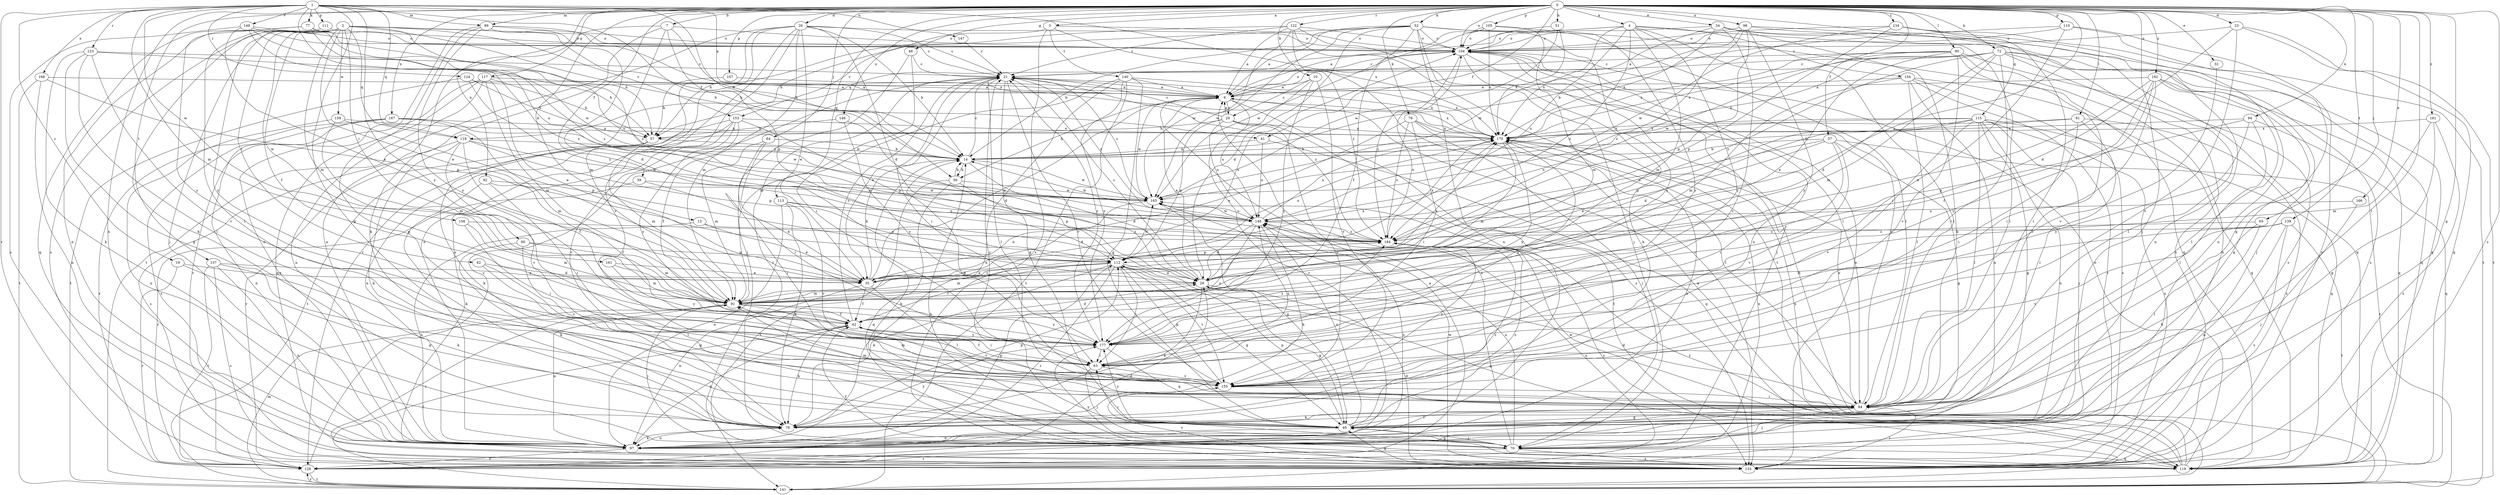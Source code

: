 strict digraph  {
0;
1;
2;
3;
4;
6;
7;
10;
13;
14;
19;
20;
21;
23;
26;
28;
32;
34;
35;
37;
39;
41;
42;
46;
49;
51;
52;
56;
57;
60;
62;
63;
64;
65;
70;
72;
76;
77;
78;
80;
81;
84;
89;
91;
92;
94;
97;
98;
104;
105;
107;
110;
111;
112;
113;
115;
117;
118;
119;
122;
123;
124;
126;
133;
134;
137;
139;
140;
141;
146;
147;
148;
149;
153;
154;
155;
158;
159;
161;
163;
166;
167;
168;
170;
177;
181;
182;
184;
0 -> 3  [label=a];
0 -> 4  [label=a];
0 -> 7  [label=b];
0 -> 10  [label=b];
0 -> 13  [label=b];
0 -> 23  [label=d];
0 -> 26  [label=d];
0 -> 32  [label=e];
0 -> 34  [label=e];
0 -> 37  [label=f];
0 -> 39  [label=f];
0 -> 41  [label=f];
0 -> 46  [label=g];
0 -> 49  [label=g];
0 -> 51  [label=h];
0 -> 52  [label=h];
0 -> 64  [label=j];
0 -> 65  [label=j];
0 -> 70  [label=j];
0 -> 72  [label=k];
0 -> 76  [label=k];
0 -> 80  [label=l];
0 -> 81  [label=l];
0 -> 84  [label=l];
0 -> 89  [label=m];
0 -> 92  [label=n];
0 -> 94  [label=n];
0 -> 97  [label=n];
0 -> 98  [label=o];
0 -> 104  [label=o];
0 -> 105  [label=p];
0 -> 107  [label=p];
0 -> 110  [label=p];
0 -> 113  [label=q];
0 -> 115  [label=q];
0 -> 117  [label=q];
0 -> 122  [label=r];
0 -> 133  [label=s];
0 -> 134  [label=t];
0 -> 137  [label=t];
0 -> 139  [label=t];
0 -> 146  [label=u];
0 -> 166  [label=x];
0 -> 167  [label=x];
0 -> 181  [label=z];
0 -> 182  [label=z];
0 -> 184  [label=z];
1 -> 6  [label=a];
1 -> 14  [label=b];
1 -> 19  [label=c];
1 -> 49  [label=g];
1 -> 56  [label=h];
1 -> 77  [label=k];
1 -> 89  [label=m];
1 -> 91  [label=m];
1 -> 111  [label=p];
1 -> 118  [label=q];
1 -> 123  [label=r];
1 -> 124  [label=r];
1 -> 126  [label=r];
1 -> 147  [label=u];
1 -> 148  [label=u];
1 -> 149  [label=v];
1 -> 158  [label=w];
1 -> 168  [label=x];
1 -> 170  [label=x];
1 -> 177  [label=y];
2 -> 14  [label=b];
2 -> 35  [label=e];
2 -> 41  [label=f];
2 -> 42  [label=f];
2 -> 60  [label=i];
2 -> 62  [label=i];
2 -> 70  [label=j];
2 -> 78  [label=k];
2 -> 91  [label=m];
2 -> 97  [label=n];
2 -> 104  [label=o];
2 -> 118  [label=q];
2 -> 133  [label=s];
2 -> 153  [label=v];
2 -> 159  [label=w];
2 -> 161  [label=w];
2 -> 184  [label=z];
3 -> 104  [label=o];
3 -> 133  [label=s];
3 -> 140  [label=t];
3 -> 153  [label=v];
3 -> 184  [label=z];
4 -> 84  [label=l];
4 -> 91  [label=m];
4 -> 104  [label=o];
4 -> 118  [label=q];
4 -> 119  [label=q];
4 -> 148  [label=u];
4 -> 154  [label=v];
4 -> 170  [label=x];
4 -> 177  [label=y];
4 -> 184  [label=z];
6 -> 20  [label=c];
6 -> 56  [label=h];
6 -> 104  [label=o];
6 -> 133  [label=s];
6 -> 148  [label=u];
6 -> 163  [label=w];
6 -> 170  [label=x];
7 -> 14  [label=b];
7 -> 78  [label=k];
7 -> 91  [label=m];
7 -> 97  [label=n];
7 -> 104  [label=o];
7 -> 112  [label=p];
10 -> 6  [label=a];
10 -> 20  [label=c];
10 -> 126  [label=r];
10 -> 155  [label=v];
10 -> 177  [label=y];
13 -> 35  [label=e];
13 -> 97  [label=n];
13 -> 184  [label=z];
14 -> 21  [label=c];
14 -> 28  [label=d];
14 -> 56  [label=h];
14 -> 163  [label=w];
19 -> 35  [label=e];
19 -> 49  [label=g];
19 -> 126  [label=r];
20 -> 6  [label=a];
20 -> 21  [label=c];
20 -> 57  [label=h];
20 -> 112  [label=p];
20 -> 141  [label=t];
20 -> 148  [label=u];
20 -> 155  [label=v];
20 -> 170  [label=x];
21 -> 6  [label=a];
21 -> 35  [label=e];
21 -> 49  [label=g];
21 -> 63  [label=i];
21 -> 84  [label=l];
21 -> 155  [label=v];
21 -> 170  [label=x];
21 -> 184  [label=z];
23 -> 28  [label=d];
23 -> 104  [label=o];
23 -> 119  [label=q];
23 -> 141  [label=t];
23 -> 155  [label=v];
26 -> 14  [label=b];
26 -> 21  [label=c];
26 -> 28  [label=d];
26 -> 35  [label=e];
26 -> 91  [label=m];
26 -> 97  [label=n];
26 -> 104  [label=o];
26 -> 126  [label=r];
26 -> 133  [label=s];
26 -> 141  [label=t];
26 -> 155  [label=v];
28 -> 6  [label=a];
28 -> 21  [label=c];
28 -> 49  [label=g];
28 -> 78  [label=k];
28 -> 91  [label=m];
28 -> 104  [label=o];
28 -> 170  [label=x];
32 -> 155  [label=v];
34 -> 6  [label=a];
34 -> 78  [label=k];
34 -> 104  [label=o];
34 -> 119  [label=q];
34 -> 133  [label=s];
34 -> 155  [label=v];
34 -> 170  [label=x];
35 -> 6  [label=a];
35 -> 14  [label=b];
35 -> 42  [label=f];
35 -> 84  [label=l];
35 -> 97  [label=n];
35 -> 104  [label=o];
35 -> 170  [label=x];
37 -> 14  [label=b];
37 -> 35  [label=e];
37 -> 49  [label=g];
37 -> 63  [label=i];
37 -> 141  [label=t];
37 -> 148  [label=u];
37 -> 155  [label=v];
39 -> 35  [label=e];
39 -> 126  [label=r];
39 -> 163  [label=w];
41 -> 14  [label=b];
41 -> 119  [label=q];
41 -> 148  [label=u];
42 -> 21  [label=c];
42 -> 28  [label=d];
42 -> 63  [label=i];
42 -> 78  [label=k];
42 -> 97  [label=n];
42 -> 155  [label=v];
42 -> 177  [label=y];
46 -> 21  [label=c];
46 -> 63  [label=i];
46 -> 70  [label=j];
49 -> 21  [label=c];
49 -> 70  [label=j];
49 -> 84  [label=l];
49 -> 97  [label=n];
49 -> 104  [label=o];
49 -> 112  [label=p];
49 -> 148  [label=u];
49 -> 177  [label=y];
49 -> 184  [label=z];
51 -> 104  [label=o];
51 -> 163  [label=w];
51 -> 170  [label=x];
52 -> 6  [label=a];
52 -> 14  [label=b];
52 -> 28  [label=d];
52 -> 42  [label=f];
52 -> 57  [label=h];
52 -> 70  [label=j];
52 -> 84  [label=l];
52 -> 97  [label=n];
52 -> 104  [label=o];
52 -> 119  [label=q];
52 -> 163  [label=w];
52 -> 177  [label=y];
56 -> 14  [label=b];
56 -> 112  [label=p];
56 -> 119  [label=q];
56 -> 141  [label=t];
56 -> 163  [label=w];
57 -> 14  [label=b];
57 -> 78  [label=k];
57 -> 91  [label=m];
57 -> 126  [label=r];
60 -> 78  [label=k];
60 -> 91  [label=m];
60 -> 112  [label=p];
60 -> 155  [label=v];
62 -> 28  [label=d];
62 -> 49  [label=g];
62 -> 84  [label=l];
63 -> 42  [label=f];
63 -> 70  [label=j];
63 -> 148  [label=u];
63 -> 155  [label=v];
63 -> 170  [label=x];
64 -> 14  [label=b];
64 -> 63  [label=i];
64 -> 84  [label=l];
64 -> 91  [label=m];
65 -> 78  [label=k];
65 -> 84  [label=l];
65 -> 184  [label=z];
70 -> 6  [label=a];
70 -> 14  [label=b];
70 -> 21  [label=c];
70 -> 49  [label=g];
70 -> 63  [label=i];
70 -> 119  [label=q];
70 -> 126  [label=r];
70 -> 133  [label=s];
70 -> 148  [label=u];
72 -> 14  [label=b];
72 -> 21  [label=c];
72 -> 28  [label=d];
72 -> 70  [label=j];
72 -> 84  [label=l];
72 -> 91  [label=m];
72 -> 119  [label=q];
72 -> 133  [label=s];
72 -> 155  [label=v];
72 -> 170  [label=x];
72 -> 184  [label=z];
76 -> 35  [label=e];
76 -> 63  [label=i];
76 -> 70  [label=j];
76 -> 84  [label=l];
76 -> 170  [label=x];
76 -> 184  [label=z];
77 -> 57  [label=h];
77 -> 104  [label=o];
77 -> 119  [label=q];
77 -> 148  [label=u];
77 -> 177  [label=y];
77 -> 184  [label=z];
78 -> 97  [label=n];
78 -> 112  [label=p];
78 -> 177  [label=y];
78 -> 184  [label=z];
80 -> 21  [label=c];
80 -> 35  [label=e];
80 -> 84  [label=l];
80 -> 97  [label=n];
80 -> 133  [label=s];
80 -> 155  [label=v];
80 -> 163  [label=w];
80 -> 170  [label=x];
81 -> 14  [label=b];
81 -> 63  [label=i];
81 -> 84  [label=l];
81 -> 133  [label=s];
81 -> 170  [label=x];
84 -> 28  [label=d];
84 -> 49  [label=g];
84 -> 70  [label=j];
84 -> 78  [label=k];
84 -> 91  [label=m];
84 -> 104  [label=o];
84 -> 170  [label=x];
89 -> 28  [label=d];
89 -> 49  [label=g];
89 -> 97  [label=n];
89 -> 104  [label=o];
89 -> 170  [label=x];
89 -> 177  [label=y];
91 -> 42  [label=f];
91 -> 63  [label=i];
91 -> 70  [label=j];
91 -> 97  [label=n];
91 -> 133  [label=s];
91 -> 177  [label=y];
91 -> 184  [label=z];
92 -> 42  [label=f];
92 -> 63  [label=i];
92 -> 78  [label=k];
92 -> 163  [label=w];
94 -> 84  [label=l];
94 -> 112  [label=p];
94 -> 119  [label=q];
94 -> 170  [label=x];
94 -> 177  [label=y];
97 -> 78  [label=k];
97 -> 112  [label=p];
97 -> 126  [label=r];
97 -> 148  [label=u];
97 -> 170  [label=x];
98 -> 84  [label=l];
98 -> 97  [label=n];
98 -> 104  [label=o];
98 -> 112  [label=p];
98 -> 163  [label=w];
98 -> 177  [label=y];
98 -> 184  [label=z];
104 -> 21  [label=c];
104 -> 70  [label=j];
104 -> 78  [label=k];
104 -> 141  [label=t];
104 -> 184  [label=z];
105 -> 6  [label=a];
105 -> 91  [label=m];
105 -> 104  [label=o];
105 -> 163  [label=w];
105 -> 170  [label=x];
105 -> 177  [label=y];
107 -> 6  [label=a];
107 -> 57  [label=h];
110 -> 14  [label=b];
110 -> 49  [label=g];
110 -> 63  [label=i];
110 -> 104  [label=o];
110 -> 133  [label=s];
111 -> 84  [label=l];
111 -> 104  [label=o];
111 -> 177  [label=y];
112 -> 28  [label=d];
112 -> 35  [label=e];
112 -> 42  [label=f];
112 -> 49  [label=g];
112 -> 63  [label=i];
112 -> 78  [label=k];
112 -> 91  [label=m];
112 -> 119  [label=q];
112 -> 126  [label=r];
112 -> 155  [label=v];
112 -> 163  [label=w];
112 -> 170  [label=x];
113 -> 28  [label=d];
113 -> 78  [label=k];
113 -> 97  [label=n];
113 -> 148  [label=u];
113 -> 155  [label=v];
115 -> 28  [label=d];
115 -> 49  [label=g];
115 -> 70  [label=j];
115 -> 84  [label=l];
115 -> 97  [label=n];
115 -> 112  [label=p];
115 -> 119  [label=q];
115 -> 133  [label=s];
115 -> 148  [label=u];
115 -> 155  [label=v];
115 -> 170  [label=x];
117 -> 6  [label=a];
117 -> 35  [label=e];
117 -> 57  [label=h];
117 -> 91  [label=m];
117 -> 97  [label=n];
117 -> 119  [label=q];
117 -> 126  [label=r];
118 -> 42  [label=f];
118 -> 78  [label=k];
118 -> 112  [label=p];
118 -> 133  [label=s];
118 -> 155  [label=v];
118 -> 163  [label=w];
118 -> 14  [label=y];
119 -> 6  [label=a];
119 -> 14  [label=b];
119 -> 42  [label=f];
119 -> 104  [label=o];
119 -> 163  [label=w];
119 -> 170  [label=x];
119 -> 177  [label=y];
119 -> 184  [label=z];
122 -> 6  [label=a];
122 -> 21  [label=c];
122 -> 57  [label=h];
122 -> 84  [label=l];
122 -> 104  [label=o];
122 -> 133  [label=s];
122 -> 141  [label=t];
122 -> 163  [label=w];
123 -> 21  [label=c];
123 -> 49  [label=g];
123 -> 57  [label=h];
123 -> 78  [label=k];
123 -> 84  [label=l];
123 -> 155  [label=v];
124 -> 6  [label=a];
124 -> 57  [label=h];
124 -> 141  [label=t];
124 -> 184  [label=z];
126 -> 6  [label=a];
126 -> 21  [label=c];
126 -> 28  [label=d];
126 -> 141  [label=t];
126 -> 170  [label=x];
133 -> 28  [label=d];
133 -> 49  [label=g];
133 -> 84  [label=l];
133 -> 104  [label=o];
133 -> 155  [label=v];
133 -> 163  [label=w];
134 -> 84  [label=l];
134 -> 97  [label=n];
134 -> 104  [label=o];
134 -> 112  [label=p];
134 -> 141  [label=t];
134 -> 163  [label=w];
137 -> 35  [label=e];
137 -> 78  [label=k];
137 -> 97  [label=n];
137 -> 126  [label=r];
137 -> 133  [label=s];
139 -> 42  [label=f];
139 -> 97  [label=n];
139 -> 133  [label=s];
139 -> 141  [label=t];
139 -> 155  [label=v];
139 -> 184  [label=z];
140 -> 6  [label=a];
140 -> 49  [label=g];
140 -> 91  [label=m];
140 -> 97  [label=n];
140 -> 141  [label=t];
140 -> 170  [label=x];
140 -> 177  [label=y];
141 -> 42  [label=f];
141 -> 91  [label=m];
141 -> 126  [label=r];
141 -> 148  [label=u];
146 -> 28  [label=d];
146 -> 57  [label=h];
146 -> 177  [label=y];
147 -> 21  [label=c];
148 -> 14  [label=b];
148 -> 21  [label=c];
148 -> 28  [label=d];
148 -> 78  [label=k];
148 -> 163  [label=w];
148 -> 170  [label=x];
148 -> 177  [label=y];
148 -> 184  [label=z];
149 -> 21  [label=c];
149 -> 35  [label=e];
149 -> 104  [label=o];
149 -> 133  [label=s];
149 -> 163  [label=w];
149 -> 184  [label=z];
153 -> 42  [label=f];
153 -> 97  [label=n];
153 -> 112  [label=p];
153 -> 141  [label=t];
153 -> 155  [label=v];
153 -> 170  [label=x];
153 -> 177  [label=y];
154 -> 6  [label=a];
154 -> 84  [label=l];
154 -> 91  [label=m];
154 -> 97  [label=n];
154 -> 119  [label=q];
154 -> 126  [label=r];
154 -> 133  [label=s];
155 -> 14  [label=b];
155 -> 84  [label=l];
155 -> 91  [label=m];
155 -> 112  [label=p];
155 -> 184  [label=z];
158 -> 63  [label=i];
158 -> 91  [label=m];
158 -> 184  [label=z];
159 -> 91  [label=m];
159 -> 97  [label=n];
159 -> 112  [label=p];
159 -> 170  [label=x];
161 -> 35  [label=e];
161 -> 91  [label=m];
161 -> 177  [label=y];
163 -> 21  [label=c];
163 -> 35  [label=e];
163 -> 49  [label=g];
163 -> 148  [label=u];
166 -> 70  [label=j];
166 -> 148  [label=u];
167 -> 91  [label=m];
167 -> 97  [label=n];
167 -> 126  [label=r];
167 -> 133  [label=s];
167 -> 163  [label=w];
167 -> 170  [label=x];
168 -> 6  [label=a];
168 -> 97  [label=n];
168 -> 112  [label=p];
168 -> 141  [label=t];
170 -> 14  [label=b];
170 -> 91  [label=m];
170 -> 177  [label=y];
177 -> 21  [label=c];
177 -> 49  [label=g];
177 -> 63  [label=i];
177 -> 184  [label=z];
181 -> 49  [label=g];
181 -> 91  [label=m];
181 -> 133  [label=s];
181 -> 170  [label=x];
182 -> 6  [label=a];
182 -> 35  [label=e];
182 -> 42  [label=f];
182 -> 49  [label=g];
182 -> 63  [label=i];
182 -> 84  [label=l];
182 -> 119  [label=q];
182 -> 177  [label=y];
184 -> 112  [label=p];
184 -> 133  [label=s];
184 -> 170  [label=x];
}
